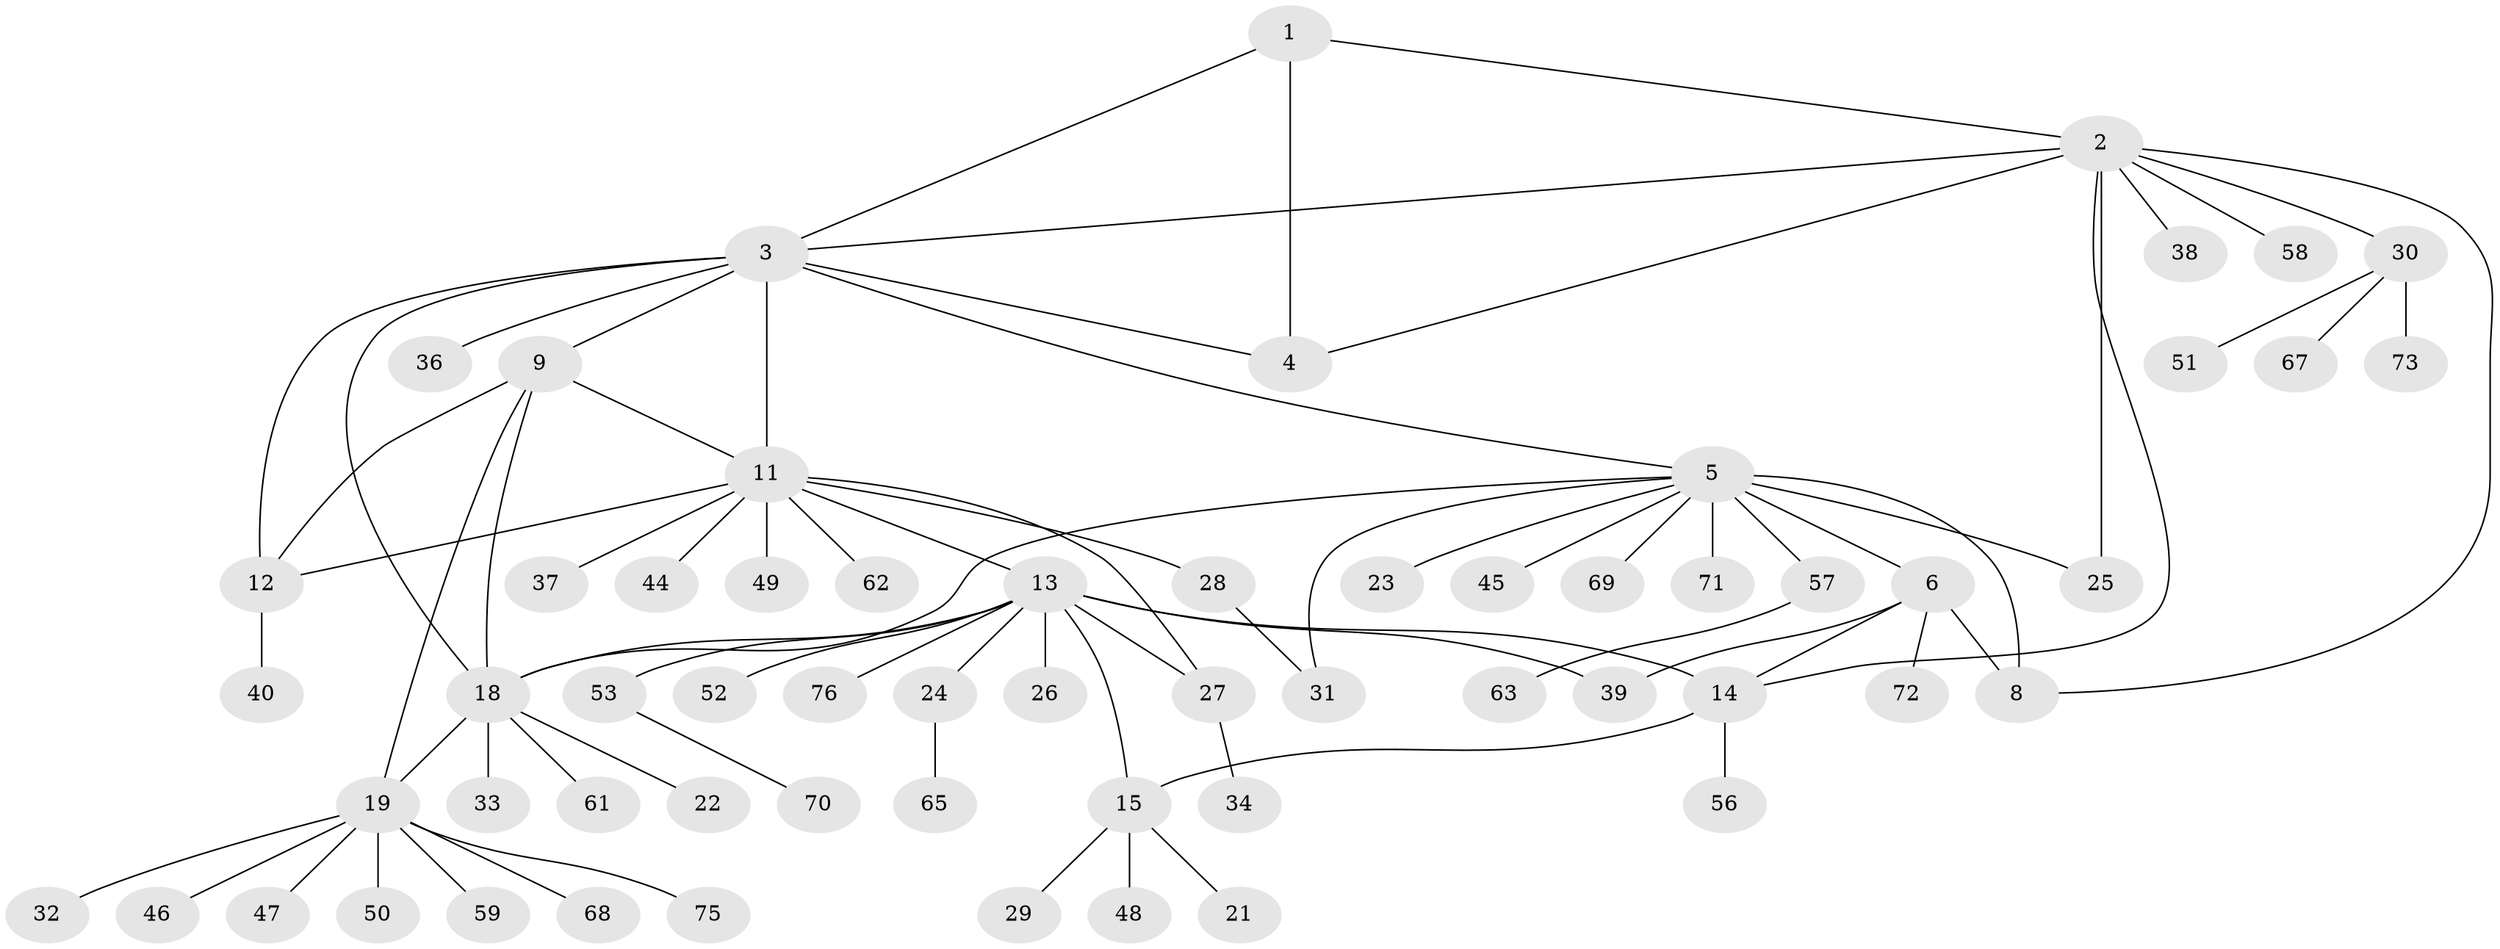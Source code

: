 // Generated by graph-tools (version 1.1) at 2025/52/02/27/25 19:52:20]
// undirected, 61 vertices, 79 edges
graph export_dot {
graph [start="1"]
  node [color=gray90,style=filled];
  1;
  2 [super="+60"];
  3 [super="+10"];
  4 [super="+42"];
  5 [super="+7"];
  6 [super="+54"];
  8;
  9 [super="+17"];
  11 [super="+66"];
  12 [super="+74"];
  13 [super="+16"];
  14;
  15 [super="+55"];
  18 [super="+20"];
  19 [super="+64"];
  21;
  22;
  23;
  24 [super="+43"];
  25 [super="+78"];
  26;
  27;
  28;
  29;
  30 [super="+35"];
  31;
  32;
  33 [super="+41"];
  34;
  36;
  37;
  38;
  39;
  40;
  44 [super="+80"];
  45;
  46;
  47;
  48;
  49;
  50;
  51;
  52;
  53;
  56;
  57;
  58;
  59;
  61;
  62;
  63;
  65;
  67;
  68 [super="+77"];
  69;
  70;
  71;
  72;
  73;
  75;
  76 [super="+79"];
  1 -- 2;
  1 -- 3;
  1 -- 4;
  2 -- 3;
  2 -- 4;
  2 -- 8;
  2 -- 14;
  2 -- 25;
  2 -- 30;
  2 -- 38;
  2 -- 58;
  3 -- 4;
  3 -- 18;
  3 -- 36;
  3 -- 5;
  3 -- 9;
  3 -- 11;
  3 -- 12;
  5 -- 6 [weight=2];
  5 -- 8 [weight=2];
  5 -- 25;
  5 -- 31;
  5 -- 45;
  5 -- 71;
  5 -- 23;
  5 -- 69;
  5 -- 57;
  5 -- 18;
  6 -- 8;
  6 -- 14;
  6 -- 39;
  6 -- 72;
  9 -- 11;
  9 -- 12;
  9 -- 18 [weight=2];
  9 -- 19;
  11 -- 12;
  11 -- 13;
  11 -- 27;
  11 -- 28;
  11 -- 37;
  11 -- 44;
  11 -- 49;
  11 -- 62;
  12 -- 40;
  13 -- 14 [weight=2];
  13 -- 15 [weight=2];
  13 -- 76;
  13 -- 39;
  13 -- 18;
  13 -- 52;
  13 -- 53;
  13 -- 24;
  13 -- 26;
  13 -- 27;
  14 -- 15;
  14 -- 56;
  15 -- 21;
  15 -- 29;
  15 -- 48;
  18 -- 19 [weight=2];
  18 -- 22;
  18 -- 33;
  18 -- 61;
  19 -- 32;
  19 -- 46;
  19 -- 47;
  19 -- 50;
  19 -- 59;
  19 -- 68;
  19 -- 75;
  24 -- 65;
  27 -- 34;
  28 -- 31;
  30 -- 51;
  30 -- 73;
  30 -- 67;
  53 -- 70;
  57 -- 63;
}

